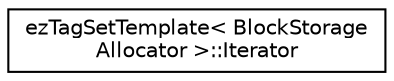 digraph "Graphical Class Hierarchy"
{
 // LATEX_PDF_SIZE
  edge [fontname="Helvetica",fontsize="10",labelfontname="Helvetica",labelfontsize="10"];
  node [fontname="Helvetica",fontsize="10",shape=record];
  rankdir="LR";
  Node0 [label="ezTagSetTemplate\< BlockStorage\lAllocator \>::Iterator",height=0.2,width=0.4,color="black", fillcolor="white", style="filled",URL="$db/db7/classez_tag_set_template_1_1_iterator.htm",tooltip="Allows to iterate over all tags in this set."];
}
